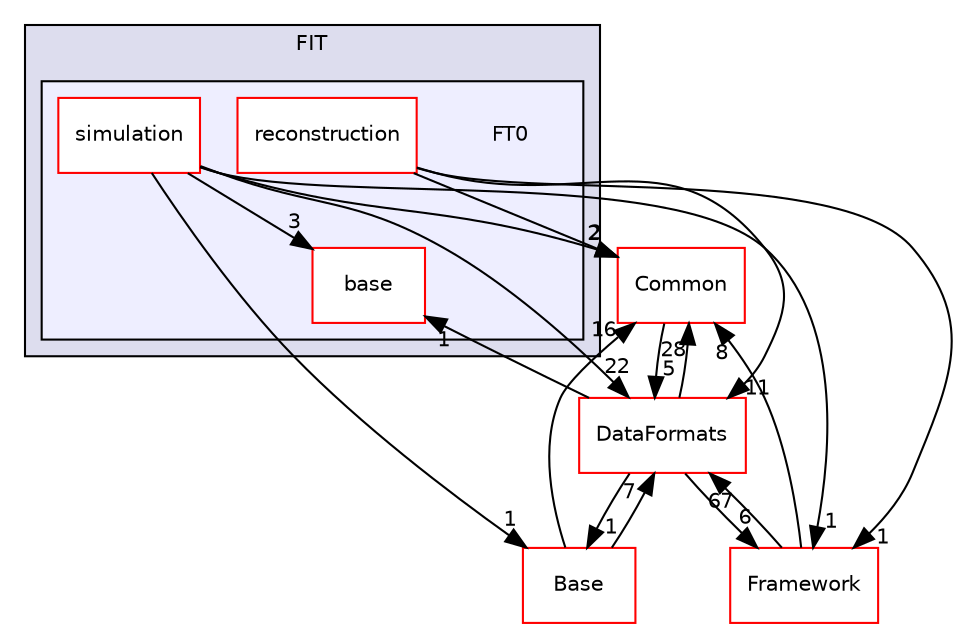 digraph "/home/travis/build/AliceO2Group/AliceO2/Detectors/FIT/FT0" {
  bgcolor=transparent;
  compound=true
  node [ fontsize="10", fontname="Helvetica"];
  edge [ labelfontsize="10", labelfontname="Helvetica"];
  subgraph clusterdir_d14e88a79bca429480864605ee348cef {
    graph [ bgcolor="#ddddee", pencolor="black", label="FIT" fontname="Helvetica", fontsize="10", URL="dir_d14e88a79bca429480864605ee348cef.html"]
  subgraph clusterdir_732f729910dd598014f768fa2866f334 {
    graph [ bgcolor="#eeeeff", pencolor="black", label="" URL="dir_732f729910dd598014f768fa2866f334.html"];
    dir_732f729910dd598014f768fa2866f334 [shape=plaintext label="FT0"];
    dir_63da1bf9cbb165deb85abc813a5acde9 [shape=box label="base" color="red" fillcolor="white" style="filled" URL="dir_63da1bf9cbb165deb85abc813a5acde9.html"];
    dir_ca639a046a87a9287b3468a6ba2bbef1 [shape=box label="reconstruction" color="red" fillcolor="white" style="filled" URL="dir_ca639a046a87a9287b3468a6ba2bbef1.html"];
    dir_dde9e01e42e5df81e682067abb84b2d4 [shape=box label="simulation" color="red" fillcolor="white" style="filled" URL="dir_dde9e01e42e5df81e682067abb84b2d4.html"];
  }
  }
  dir_4ab6b4cc6a7edbff49100e9123df213f [shape=box label="Common" color="red" URL="dir_4ab6b4cc6a7edbff49100e9123df213f.html"];
  dir_37c90836491b695b472bf98d1be8336b [shape=box label="Base" color="red" URL="dir_37c90836491b695b472bf98d1be8336b.html"];
  dir_bcbb2cf9a3d3d83e5515c82071a07177 [shape=box label="Framework" color="red" URL="dir_bcbb2cf9a3d3d83e5515c82071a07177.html"];
  dir_2171f7ec022c5423887b07c69b2f5b48 [shape=box label="DataFormats" color="red" URL="dir_2171f7ec022c5423887b07c69b2f5b48.html"];
  dir_dde9e01e42e5df81e682067abb84b2d4->dir_4ab6b4cc6a7edbff49100e9123df213f [headlabel="2", labeldistance=1.5 headhref="dir_000268_000012.html"];
  dir_dde9e01e42e5df81e682067abb84b2d4->dir_37c90836491b695b472bf98d1be8336b [headlabel="1", labeldistance=1.5 headhref="dir_000268_000256.html"];
  dir_dde9e01e42e5df81e682067abb84b2d4->dir_63da1bf9cbb165deb85abc813a5acde9 [headlabel="3", labeldistance=1.5 headhref="dir_000268_000313.html"];
  dir_dde9e01e42e5df81e682067abb84b2d4->dir_bcbb2cf9a3d3d83e5515c82071a07177 [headlabel="1", labeldistance=1.5 headhref="dir_000268_000031.html"];
  dir_dde9e01e42e5df81e682067abb84b2d4->dir_2171f7ec022c5423887b07c69b2f5b48 [headlabel="22", labeldistance=1.5 headhref="dir_000268_000055.html"];
  dir_4ab6b4cc6a7edbff49100e9123df213f->dir_2171f7ec022c5423887b07c69b2f5b48 [headlabel="5", labeldistance=1.5 headhref="dir_000012_000055.html"];
  dir_ca639a046a87a9287b3468a6ba2bbef1->dir_4ab6b4cc6a7edbff49100e9123df213f [headlabel="2", labeldistance=1.5 headhref="dir_000377_000012.html"];
  dir_ca639a046a87a9287b3468a6ba2bbef1->dir_bcbb2cf9a3d3d83e5515c82071a07177 [headlabel="1", labeldistance=1.5 headhref="dir_000377_000031.html"];
  dir_ca639a046a87a9287b3468a6ba2bbef1->dir_2171f7ec022c5423887b07c69b2f5b48 [headlabel="11", labeldistance=1.5 headhref="dir_000377_000055.html"];
  dir_37c90836491b695b472bf98d1be8336b->dir_4ab6b4cc6a7edbff49100e9123df213f [headlabel="16", labeldistance=1.5 headhref="dir_000256_000012.html"];
  dir_37c90836491b695b472bf98d1be8336b->dir_2171f7ec022c5423887b07c69b2f5b48 [headlabel="7", labeldistance=1.5 headhref="dir_000256_000055.html"];
  dir_bcbb2cf9a3d3d83e5515c82071a07177->dir_4ab6b4cc6a7edbff49100e9123df213f [headlabel="8", labeldistance=1.5 headhref="dir_000031_000012.html"];
  dir_bcbb2cf9a3d3d83e5515c82071a07177->dir_2171f7ec022c5423887b07c69b2f5b48 [headlabel="67", labeldistance=1.5 headhref="dir_000031_000055.html"];
  dir_2171f7ec022c5423887b07c69b2f5b48->dir_4ab6b4cc6a7edbff49100e9123df213f [headlabel="28", labeldistance=1.5 headhref="dir_000055_000012.html"];
  dir_2171f7ec022c5423887b07c69b2f5b48->dir_37c90836491b695b472bf98d1be8336b [headlabel="1", labeldistance=1.5 headhref="dir_000055_000256.html"];
  dir_2171f7ec022c5423887b07c69b2f5b48->dir_63da1bf9cbb165deb85abc813a5acde9 [headlabel="1", labeldistance=1.5 headhref="dir_000055_000313.html"];
  dir_2171f7ec022c5423887b07c69b2f5b48->dir_bcbb2cf9a3d3d83e5515c82071a07177 [headlabel="6", labeldistance=1.5 headhref="dir_000055_000031.html"];
}
